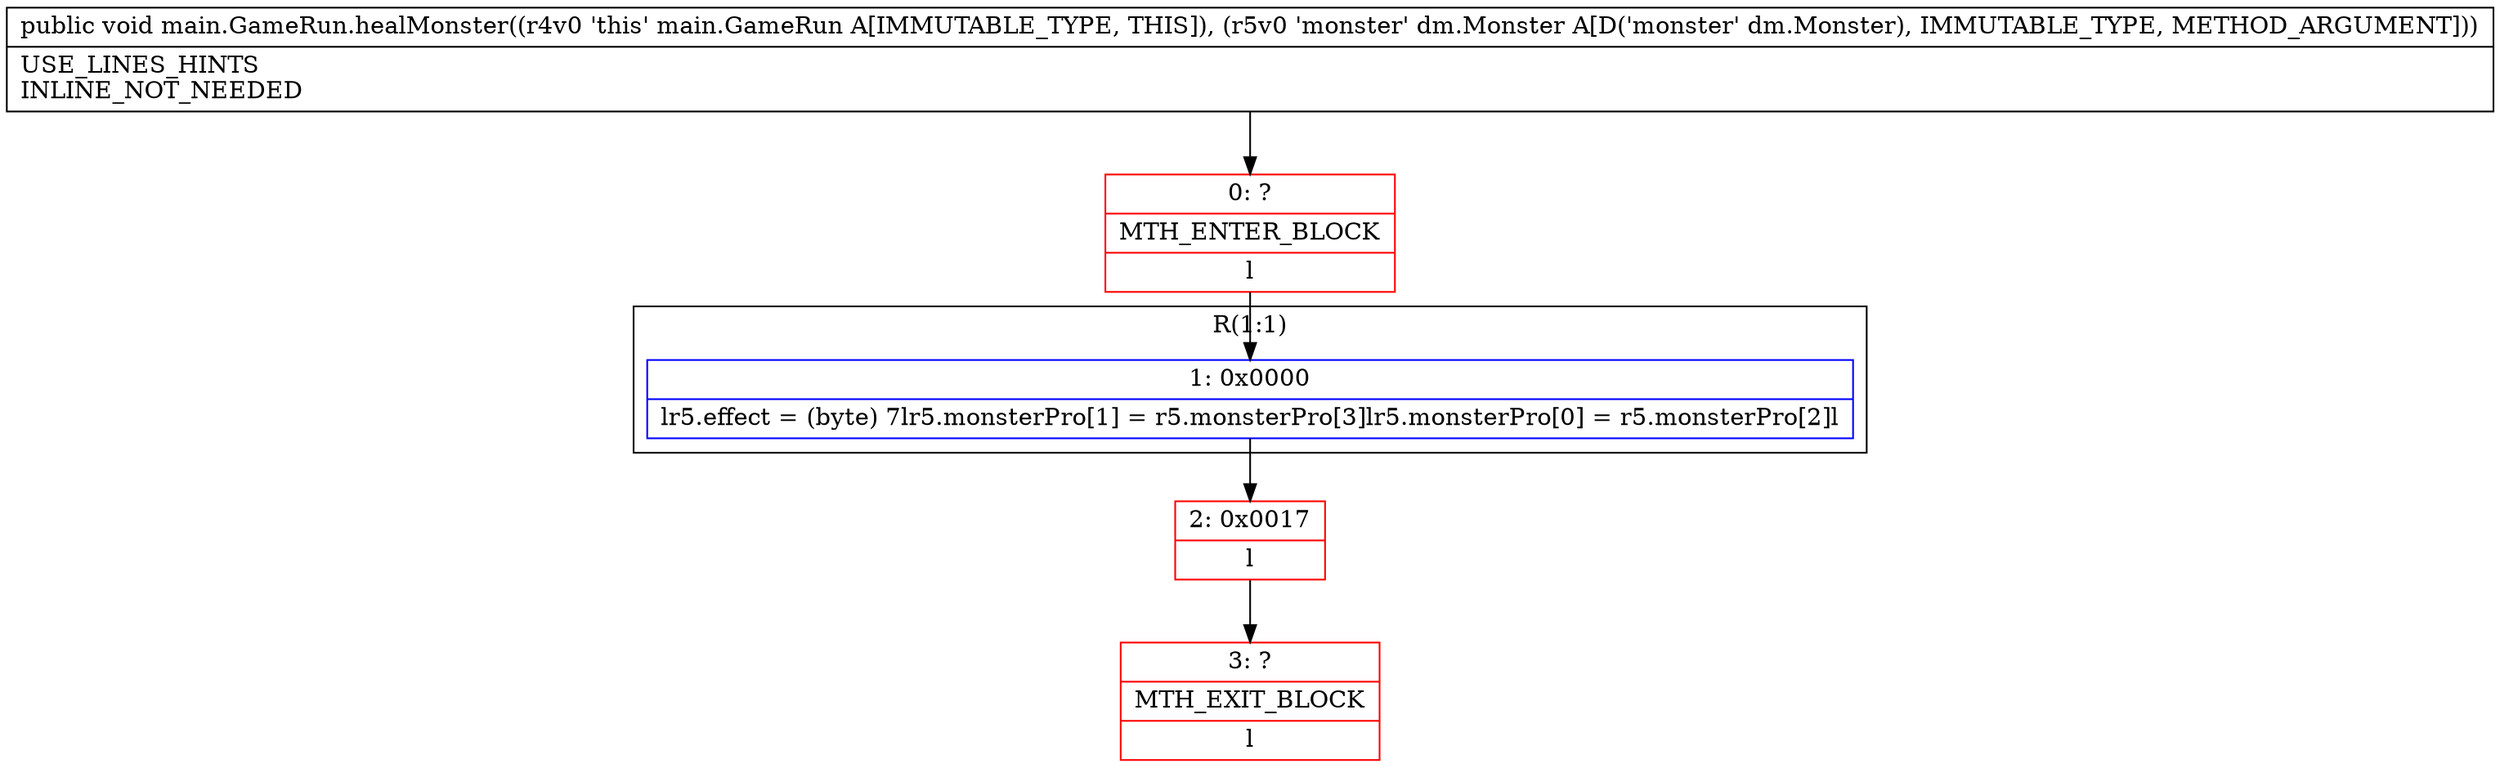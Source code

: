 digraph "CFG formain.GameRun.healMonster(Ldm\/Monster;)V" {
subgraph cluster_Region_551280235 {
label = "R(1:1)";
node [shape=record,color=blue];
Node_1 [shape=record,label="{1\:\ 0x0000|lr5.effect = (byte) 7lr5.monsterPro[1] = r5.monsterPro[3]lr5.monsterPro[0] = r5.monsterPro[2]l}"];
}
Node_0 [shape=record,color=red,label="{0\:\ ?|MTH_ENTER_BLOCK\l|l}"];
Node_2 [shape=record,color=red,label="{2\:\ 0x0017|l}"];
Node_3 [shape=record,color=red,label="{3\:\ ?|MTH_EXIT_BLOCK\l|l}"];
MethodNode[shape=record,label="{public void main.GameRun.healMonster((r4v0 'this' main.GameRun A[IMMUTABLE_TYPE, THIS]), (r5v0 'monster' dm.Monster A[D('monster' dm.Monster), IMMUTABLE_TYPE, METHOD_ARGUMENT]))  | USE_LINES_HINTS\lINLINE_NOT_NEEDED\l}"];
MethodNode -> Node_0;
Node_1 -> Node_2;
Node_0 -> Node_1;
Node_2 -> Node_3;
}

